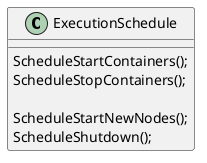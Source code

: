 ﻿@startuml
'https://plantuml.com/class-diagram

class ExecutionSchedule {
  ScheduleStartContainers();
  ScheduleStopContainers();

  ScheduleStartNewNodes();
  ScheduleShutdown();
}

@enduml
